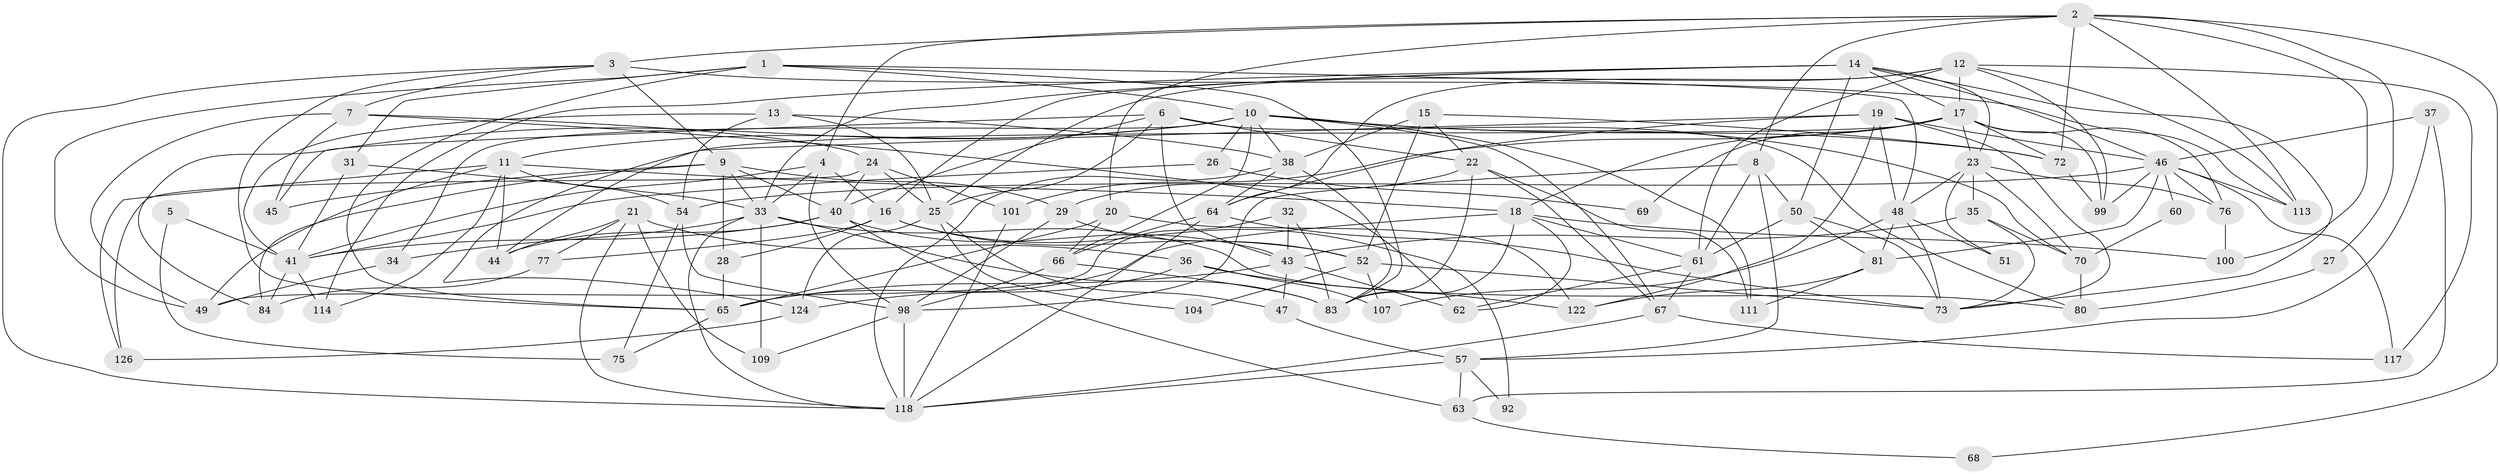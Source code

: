 // Generated by graph-tools (version 1.1) at 2025/52/02/27/25 19:52:09]
// undirected, 87 vertices, 215 edges
graph export_dot {
graph [start="1"]
  node [color=gray90,style=filled];
  1 [super="+59"];
  2 [super="+96"];
  3 [super="+94"];
  4 [super="+55"];
  5;
  6 [super="+131"];
  7;
  8 [super="+39"];
  9 [super="+121"];
  10 [super="+119"];
  11 [super="+42"];
  12 [super="+88"];
  13 [super="+87"];
  14 [super="+30"];
  15 [super="+102"];
  16 [super="+115"];
  17 [super="+93"];
  18 [super="+89"];
  19 [super="+85"];
  20;
  21 [super="+112"];
  22 [super="+71"];
  23 [super="+97"];
  24 [super="+108"];
  25 [super="+128"];
  26;
  27;
  28;
  29;
  31;
  32;
  33 [super="+127"];
  34;
  35 [super="+79"];
  36;
  37;
  38 [super="+95"];
  40 [super="+56"];
  41 [super="+53"];
  43 [super="+74"];
  44;
  45;
  46 [super="+106"];
  47;
  48 [super="+103"];
  49 [super="+90"];
  50 [super="+125"];
  51;
  52 [super="+58"];
  54;
  57;
  60;
  61 [super="+132"];
  62;
  63 [super="+78"];
  64 [super="+129"];
  65 [super="+110"];
  66;
  67;
  68;
  69;
  70;
  72;
  73 [super="+105"];
  75;
  76 [super="+86"];
  77 [super="+82"];
  80 [super="+116"];
  81;
  83 [super="+91"];
  84;
  92;
  98 [super="+120"];
  99;
  100;
  101;
  104;
  107;
  109;
  111;
  113;
  114 [super="+123"];
  117;
  118 [super="+130"];
  122;
  124;
  126;
  1 -- 48;
  1 -- 31;
  1 -- 65;
  1 -- 49;
  1 -- 83;
  1 -- 10;
  2 -- 72;
  2 -- 68;
  2 -- 113;
  2 -- 3;
  2 -- 20;
  2 -- 100;
  2 -- 27;
  2 -- 8;
  2 -- 4;
  3 -- 113;
  3 -- 7;
  3 -- 9;
  3 -- 65;
  3 -- 118;
  4 -- 16;
  4 -- 98;
  4 -- 41;
  4 -- 33;
  5 -- 75;
  5 -- 41;
  6 -- 25;
  6 -- 43;
  6 -- 80;
  6 -- 40;
  6 -- 45;
  6 -- 22;
  7 -- 62;
  7 -- 24;
  7 -- 45;
  7 -- 49;
  8 -- 98;
  8 -- 57;
  8 -- 61;
  8 -- 50;
  9 -- 28;
  9 -- 29;
  9 -- 45;
  9 -- 40;
  9 -- 84;
  9 -- 33;
  10 -- 26;
  10 -- 34;
  10 -- 66;
  10 -- 111;
  10 -- 67;
  10 -- 84;
  10 -- 70;
  10 -- 38;
  10 -- 72;
  10 -- 11;
  11 -- 54;
  11 -- 18;
  11 -- 49;
  11 -- 126;
  11 -- 44;
  11 -- 114;
  12 -- 113;
  12 -- 117;
  12 -- 64;
  12 -- 17;
  12 -- 99;
  12 -- 25;
  12 -- 61;
  13 -- 38;
  13 -- 54;
  13 -- 41;
  13 -- 25;
  14 -- 114;
  14 -- 23;
  14 -- 16;
  14 -- 17;
  14 -- 33;
  14 -- 50;
  14 -- 46;
  14 -- 73;
  15 -- 52;
  15 -- 72;
  15 -- 38;
  15 -- 22;
  16 -- 28;
  16 -- 77;
  16 -- 92;
  16 -- 52;
  17 -- 99;
  17 -- 124;
  17 -- 18;
  17 -- 69;
  17 -- 101;
  17 -- 72;
  17 -- 76;
  17 -- 23;
  18 -- 83;
  18 -- 62;
  18 -- 100;
  18 -- 61;
  18 -- 65;
  19 -- 44;
  19 -- 122;
  19 -- 46;
  19 -- 64;
  19 -- 48;
  19 -- 73;
  20 -- 66;
  20 -- 122;
  20 -- 65;
  21 -- 36;
  21 -- 77;
  21 -- 118;
  21 -- 44;
  21 -- 109;
  22 -- 67;
  22 -- 83;
  22 -- 29;
  22 -- 111;
  23 -- 35;
  23 -- 51;
  23 -- 70;
  23 -- 76;
  23 -- 48;
  24 -- 101;
  24 -- 25;
  24 -- 40;
  24 -- 126;
  25 -- 124;
  25 -- 47;
  25 -- 104;
  26 -- 41;
  26 -- 69;
  27 -- 80 [weight=2];
  28 -- 65;
  29 -- 98;
  29 -- 52;
  31 -- 41;
  31 -- 33;
  32 -- 43;
  32 -- 49;
  32 -- 83;
  33 -- 80;
  33 -- 34;
  33 -- 109;
  33 -- 83;
  33 -- 118;
  34 -- 49;
  35 -- 70 [weight=2];
  35 -- 43;
  35 -- 73;
  36 -- 122;
  36 -- 124;
  36 -- 107;
  37 -- 57;
  37 -- 63;
  37 -- 46;
  38 -- 83;
  38 -- 118;
  38 -- 64;
  40 -- 44;
  40 -- 41;
  40 -- 43;
  40 -- 63;
  41 -- 114 [weight=2];
  41 -- 84;
  43 -- 65;
  43 -- 62;
  43 -- 47;
  46 -- 81;
  46 -- 54;
  46 -- 117;
  46 -- 113;
  46 -- 99;
  46 -- 60;
  46 -- 76;
  47 -- 57;
  48 -- 81;
  48 -- 51;
  48 -- 107;
  48 -- 73;
  50 -- 81;
  50 -- 61;
  50 -- 73;
  52 -- 107 [weight=2];
  52 -- 104;
  52 -- 73;
  54 -- 75;
  54 -- 98;
  57 -- 92;
  57 -- 118;
  57 -- 63;
  60 -- 70;
  61 -- 62;
  61 -- 67;
  63 -- 68;
  64 -- 73;
  64 -- 66;
  64 -- 118;
  65 -- 75;
  66 -- 98;
  66 -- 83;
  67 -- 117;
  67 -- 118;
  70 -- 80;
  72 -- 99;
  76 -- 100;
  77 -- 84;
  81 -- 111;
  81 -- 122;
  98 -- 109;
  98 -- 118;
  101 -- 118;
  124 -- 126;
}

